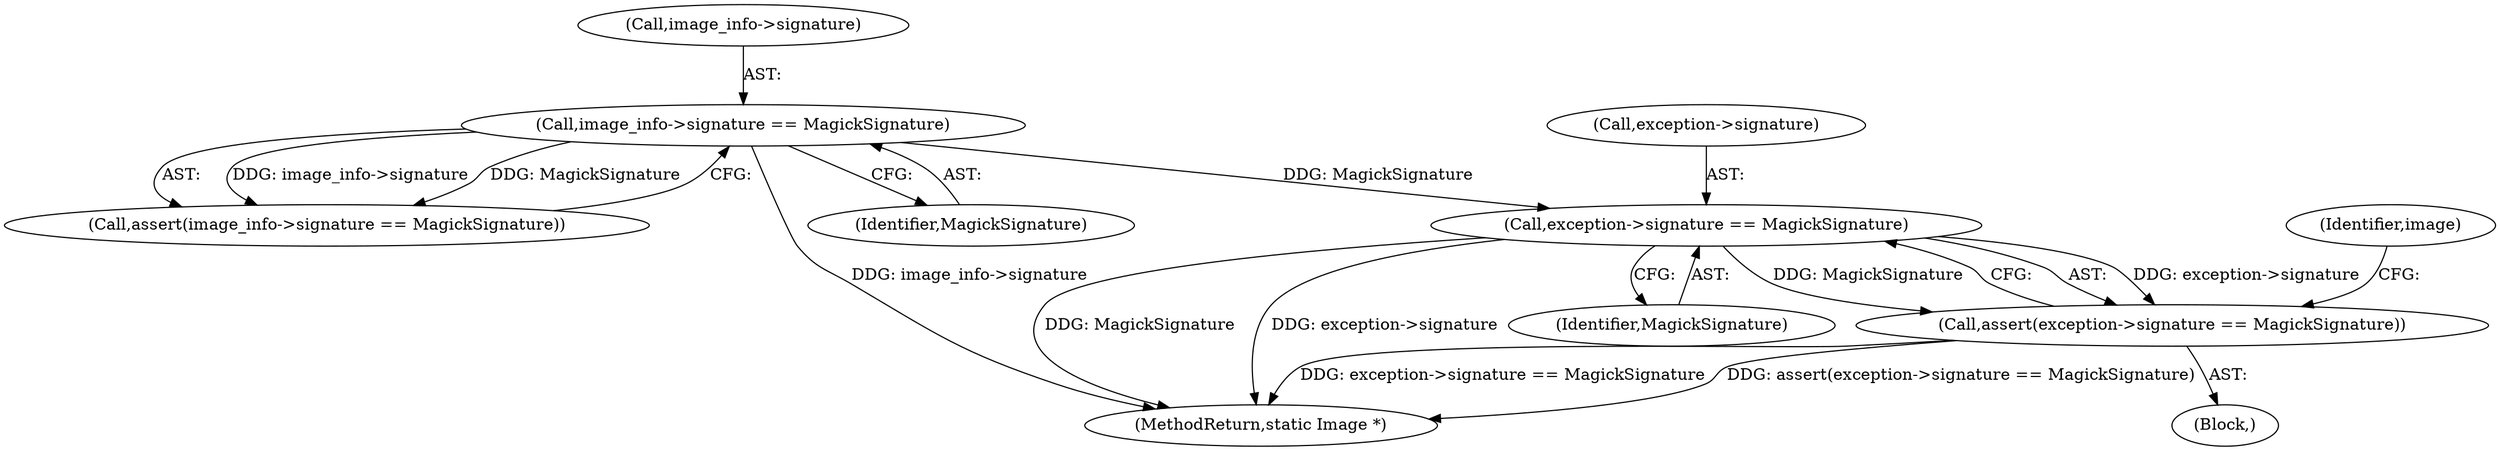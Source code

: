 digraph "0_ImageMagick_f6e9d0d9955e85bdd7540b251cd50d598dacc5e6_18@pointer" {
"1000164" [label="(Call,exception->signature == MagickSignature)"];
"1000137" [label="(Call,image_info->signature == MagickSignature)"];
"1000163" [label="(Call,assert(exception->signature == MagickSignature))"];
"1000136" [label="(Call,assert(image_info->signature == MagickSignature))"];
"1000164" [label="(Call,exception->signature == MagickSignature)"];
"1000163" [label="(Call,assert(exception->signature == MagickSignature))"];
"1000165" [label="(Call,exception->signature)"];
"1000111" [label="(Block,)"];
"1001153" [label="(MethodReturn,static Image *)"];
"1000137" [label="(Call,image_info->signature == MagickSignature)"];
"1000168" [label="(Identifier,MagickSignature)"];
"1000138" [label="(Call,image_info->signature)"];
"1000141" [label="(Identifier,MagickSignature)"];
"1000170" [label="(Identifier,image)"];
"1000164" -> "1000163"  [label="AST: "];
"1000164" -> "1000168"  [label="CFG: "];
"1000165" -> "1000164"  [label="AST: "];
"1000168" -> "1000164"  [label="AST: "];
"1000163" -> "1000164"  [label="CFG: "];
"1000164" -> "1001153"  [label="DDG: MagickSignature"];
"1000164" -> "1001153"  [label="DDG: exception->signature"];
"1000164" -> "1000163"  [label="DDG: exception->signature"];
"1000164" -> "1000163"  [label="DDG: MagickSignature"];
"1000137" -> "1000164"  [label="DDG: MagickSignature"];
"1000137" -> "1000136"  [label="AST: "];
"1000137" -> "1000141"  [label="CFG: "];
"1000138" -> "1000137"  [label="AST: "];
"1000141" -> "1000137"  [label="AST: "];
"1000136" -> "1000137"  [label="CFG: "];
"1000137" -> "1001153"  [label="DDG: image_info->signature"];
"1000137" -> "1000136"  [label="DDG: image_info->signature"];
"1000137" -> "1000136"  [label="DDG: MagickSignature"];
"1000163" -> "1000111"  [label="AST: "];
"1000170" -> "1000163"  [label="CFG: "];
"1000163" -> "1001153"  [label="DDG: exception->signature == MagickSignature"];
"1000163" -> "1001153"  [label="DDG: assert(exception->signature == MagickSignature)"];
}
